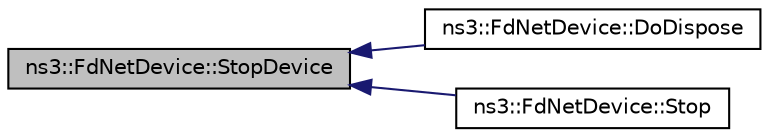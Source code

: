 digraph "ns3::FdNetDevice::StopDevice"
{
  edge [fontname="Helvetica",fontsize="10",labelfontname="Helvetica",labelfontsize="10"];
  node [fontname="Helvetica",fontsize="10",shape=record];
  rankdir="LR";
  Node1 [label="ns3::FdNetDevice::StopDevice",height=0.2,width=0.4,color="black", fillcolor="grey75", style="filled", fontcolor="black"];
  Node1 -> Node2 [dir="back",color="midnightblue",fontsize="10",style="solid"];
  Node2 [label="ns3::FdNetDevice::DoDispose",height=0.2,width=0.4,color="black", fillcolor="white", style="filled",URL="$d1/d50/classns3_1_1FdNetDevice.html#a2ae015e4bc1b4ef3a9f279b3c7dcf5b4"];
  Node1 -> Node3 [dir="back",color="midnightblue",fontsize="10",style="solid"];
  Node3 [label="ns3::FdNetDevice::Stop",height=0.2,width=0.4,color="black", fillcolor="white", style="filled",URL="$d1/d50/classns3_1_1FdNetDevice.html#a6849d18a8f1ed78077207057dce6c7ca"];
}
